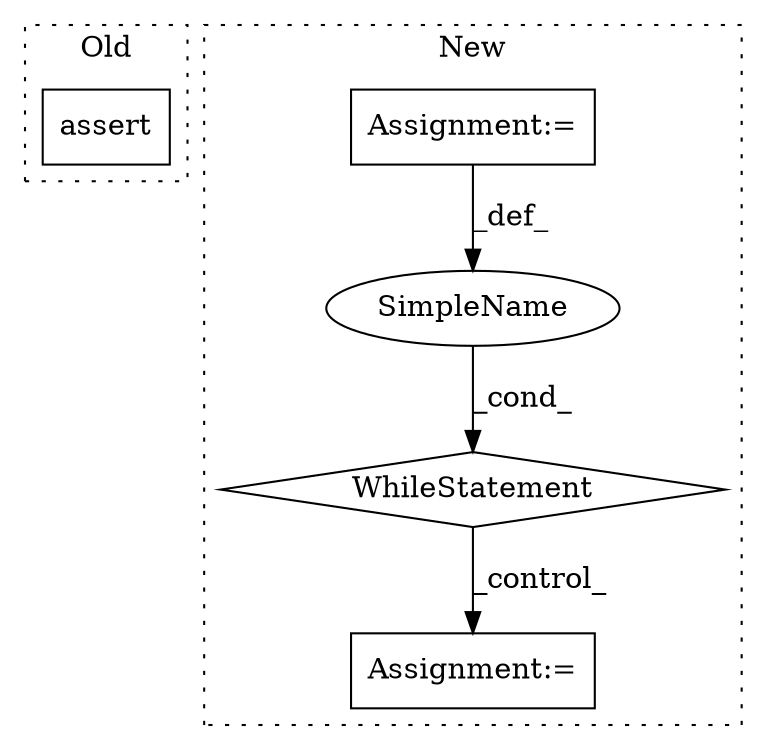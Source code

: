 digraph G {
subgraph cluster0 {
1 [label="assert" a="32" s="638,699" l="20,1" shape="box"];
label = "Old";
style="dotted";
}
subgraph cluster1 {
2 [label="WhileStatement" a="61" s="667,703" l="7,2" shape="diamond"];
3 [label="Assignment:=" a="7" s="645" l="1" shape="box"];
4 [label="Assignment:=" a="7" s="771" l="1" shape="box"];
5 [label="SimpleName" a="42" s="" l="" shape="ellipse"];
label = "New";
style="dotted";
}
2 -> 4 [label="_control_"];
3 -> 5 [label="_def_"];
5 -> 2 [label="_cond_"];
}